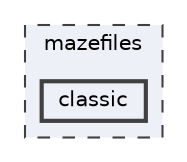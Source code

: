digraph "D:/Maze-Solver-simulation-using-Wall-Following-Algorithm-OOP/mazefiles/classic"
{
 // LATEX_PDF_SIZE
  bgcolor="transparent";
  edge [fontname=Helvetica,fontsize=10,labelfontname=Helvetica,labelfontsize=10];
  node [fontname=Helvetica,fontsize=10,shape=box,height=0.2,width=0.4];
  compound=true
  subgraph clusterdir_d026c6acf1512fe4bebc9e61a48d2e14 {
    graph [ bgcolor="#edf0f7", pencolor="grey25", label="mazefiles", fontname=Helvetica,fontsize=10 style="filled,dashed", URL="dir_d026c6acf1512fe4bebc9e61a48d2e14.html",tooltip=""]
  dir_a8f1adc07a7d2ab2df98e36ceab1ba2f [label="classic", fillcolor="#edf0f7", color="grey25", style="filled,bold", URL="dir_a8f1adc07a7d2ab2df98e36ceab1ba2f.html",tooltip=""];
  }
}
